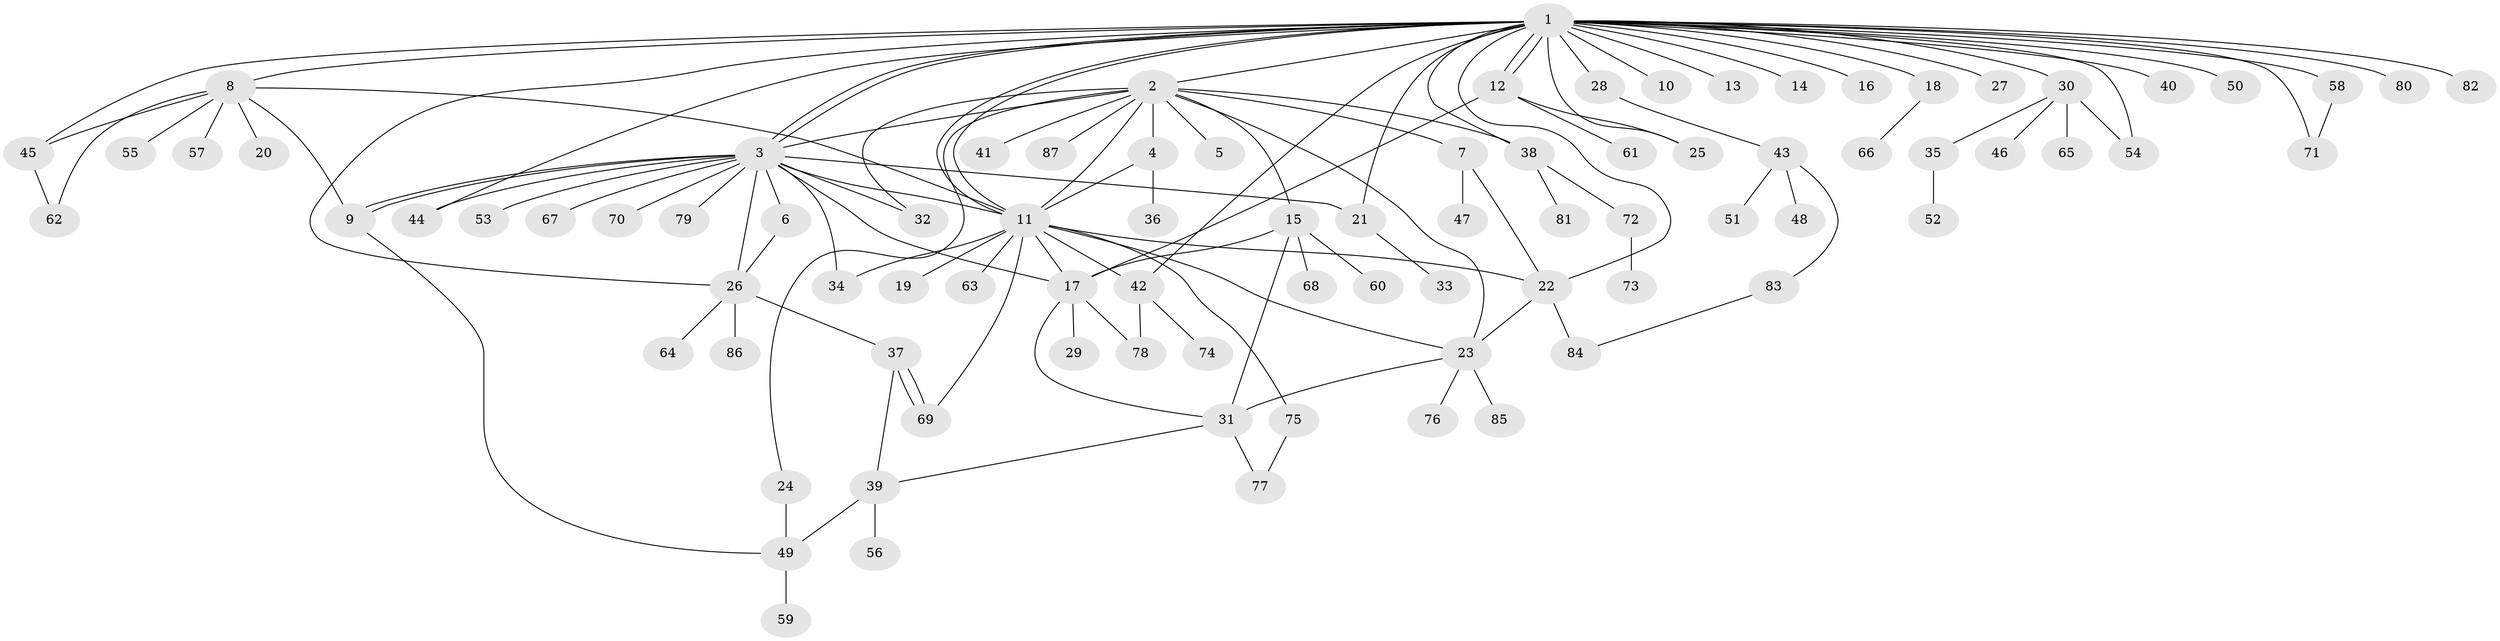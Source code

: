 // Generated by graph-tools (version 1.1) at 2025/35/03/09/25 02:35:30]
// undirected, 87 vertices, 126 edges
graph export_dot {
graph [start="1"]
  node [color=gray90,style=filled];
  1;
  2;
  3;
  4;
  5;
  6;
  7;
  8;
  9;
  10;
  11;
  12;
  13;
  14;
  15;
  16;
  17;
  18;
  19;
  20;
  21;
  22;
  23;
  24;
  25;
  26;
  27;
  28;
  29;
  30;
  31;
  32;
  33;
  34;
  35;
  36;
  37;
  38;
  39;
  40;
  41;
  42;
  43;
  44;
  45;
  46;
  47;
  48;
  49;
  50;
  51;
  52;
  53;
  54;
  55;
  56;
  57;
  58;
  59;
  60;
  61;
  62;
  63;
  64;
  65;
  66;
  67;
  68;
  69;
  70;
  71;
  72;
  73;
  74;
  75;
  76;
  77;
  78;
  79;
  80;
  81;
  82;
  83;
  84;
  85;
  86;
  87;
  1 -- 2;
  1 -- 3;
  1 -- 3;
  1 -- 8;
  1 -- 10;
  1 -- 11;
  1 -- 11;
  1 -- 12;
  1 -- 12;
  1 -- 13;
  1 -- 14;
  1 -- 16;
  1 -- 18;
  1 -- 21;
  1 -- 22;
  1 -- 25;
  1 -- 26;
  1 -- 27;
  1 -- 28;
  1 -- 30;
  1 -- 38;
  1 -- 40;
  1 -- 42;
  1 -- 44;
  1 -- 45;
  1 -- 50;
  1 -- 54;
  1 -- 58;
  1 -- 71;
  1 -- 80;
  1 -- 82;
  2 -- 3;
  2 -- 4;
  2 -- 5;
  2 -- 7;
  2 -- 11;
  2 -- 15;
  2 -- 23;
  2 -- 24;
  2 -- 32;
  2 -- 38;
  2 -- 41;
  2 -- 87;
  3 -- 6;
  3 -- 9;
  3 -- 9;
  3 -- 11;
  3 -- 17;
  3 -- 21;
  3 -- 26;
  3 -- 32;
  3 -- 34;
  3 -- 44;
  3 -- 53;
  3 -- 67;
  3 -- 70;
  3 -- 79;
  4 -- 11;
  4 -- 36;
  6 -- 26;
  7 -- 22;
  7 -- 47;
  8 -- 9;
  8 -- 11;
  8 -- 20;
  8 -- 45;
  8 -- 55;
  8 -- 57;
  8 -- 62;
  9 -- 49;
  11 -- 17;
  11 -- 19;
  11 -- 22;
  11 -- 23;
  11 -- 34;
  11 -- 42;
  11 -- 63;
  11 -- 69;
  11 -- 75;
  12 -- 17;
  12 -- 25;
  12 -- 61;
  15 -- 17;
  15 -- 31;
  15 -- 60;
  15 -- 68;
  17 -- 29;
  17 -- 31;
  17 -- 78;
  18 -- 66;
  21 -- 33;
  22 -- 23;
  22 -- 84;
  23 -- 31;
  23 -- 76;
  23 -- 85;
  24 -- 49;
  26 -- 37;
  26 -- 64;
  26 -- 86;
  28 -- 43;
  30 -- 35;
  30 -- 46;
  30 -- 54;
  30 -- 65;
  31 -- 39;
  31 -- 77;
  35 -- 52;
  37 -- 39;
  37 -- 69;
  37 -- 69;
  38 -- 72;
  38 -- 81;
  39 -- 49;
  39 -- 56;
  42 -- 74;
  42 -- 78;
  43 -- 48;
  43 -- 51;
  43 -- 83;
  45 -- 62;
  49 -- 59;
  58 -- 71;
  72 -- 73;
  75 -- 77;
  83 -- 84;
}

